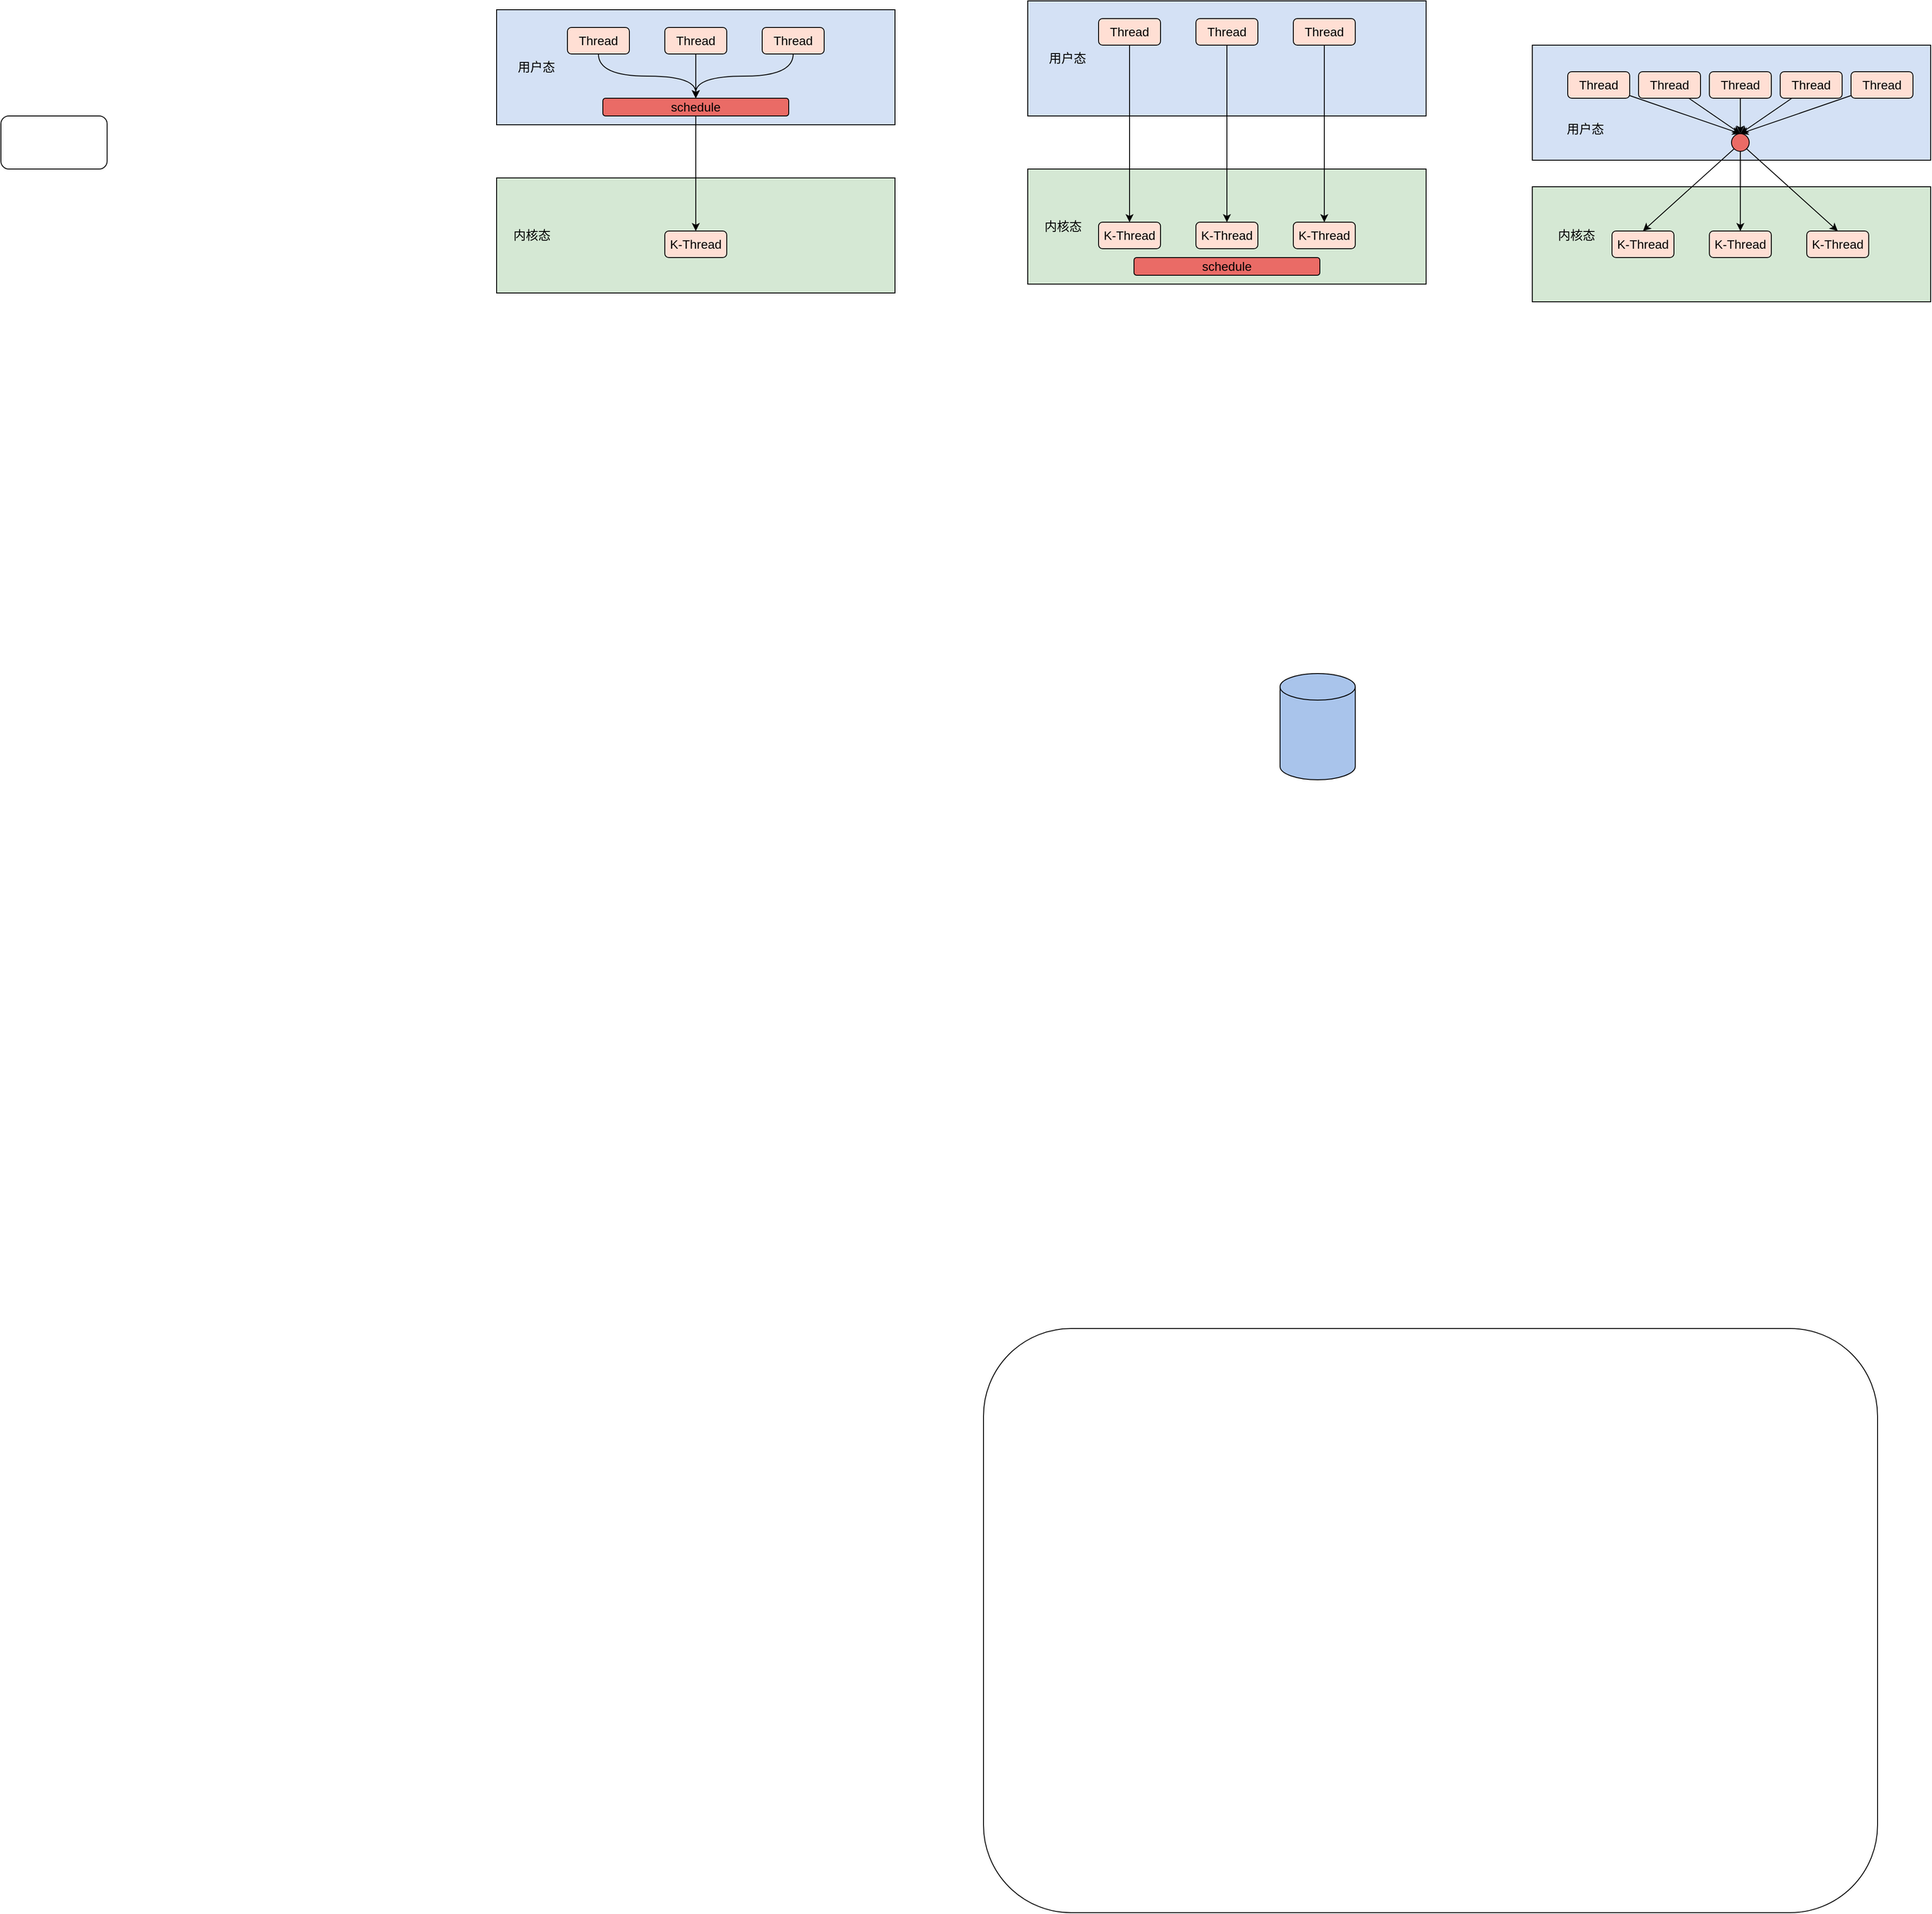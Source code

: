 <mxfile version="17.2.4" type="github">
  <diagram id="9jDq9MyssEpwgQ-kfI7M" name="Page-1">
    <mxGraphModel dx="2173" dy="591" grid="1" gridSize="10" guides="1" tooltips="1" connect="1" arrows="1" fold="1" page="1" pageScale="1" pageWidth="827" pageHeight="1169" math="0" shadow="0">
      <root>
        <mxCell id="0" />
        <mxCell id="1" parent="0" />
        <mxCell id="_KENNYTRMj9vcw94azHn-8" value="" style="rounded=1;whiteSpace=wrap;html=1;fontSize=14;fillColor=#FFFFFF;" vertex="1" parent="1">
          <mxGeometry x="790" y="1660" width="1010" height="660" as="geometry" />
        </mxCell>
        <mxCell id="_KENNYTRMj9vcw94azHn-10" value="" style="rounded=0;whiteSpace=wrap;html=1;fillColor=#D4E1F5;" vertex="1" parent="1">
          <mxGeometry x="240" y="170" width="450" height="130" as="geometry" />
        </mxCell>
        <mxCell id="_KENNYTRMj9vcw94azHn-2" value="" style="rounded=0;whiteSpace=wrap;html=1;fillColor=#D5E8D4;" vertex="1" parent="1">
          <mxGeometry x="240" y="360" width="450" height="130" as="geometry" />
        </mxCell>
        <mxCell id="_KENNYTRMj9vcw94azHn-3" value="" style="rounded=1;whiteSpace=wrap;html=1;fontSize=14;" vertex="1" parent="1">
          <mxGeometry x="-320" y="290" width="120" height="60" as="geometry" />
        </mxCell>
        <mxCell id="_KENNYTRMj9vcw94azHn-18" style="edgeStyle=orthogonalEdgeStyle;curved=1;rounded=0;orthogonalLoop=1;jettySize=auto;html=1;fontSize=14;" edge="1" parent="1" source="_KENNYTRMj9vcw94azHn-4" target="_KENNYTRMj9vcw94azHn-16">
          <mxGeometry relative="1" as="geometry" />
        </mxCell>
        <mxCell id="_KENNYTRMj9vcw94azHn-4" value="Thread" style="rounded=1;whiteSpace=wrap;html=1;fontSize=14;fillColor=#FFDFD4;" vertex="1" parent="1">
          <mxGeometry x="320" y="190" width="70" height="30" as="geometry" />
        </mxCell>
        <mxCell id="_KENNYTRMj9vcw94azHn-19" value="" style="edgeStyle=orthogonalEdgeStyle;curved=1;rounded=0;orthogonalLoop=1;jettySize=auto;html=1;fontSize=14;" edge="1" parent="1" source="_KENNYTRMj9vcw94azHn-5" target="_KENNYTRMj9vcw94azHn-16">
          <mxGeometry relative="1" as="geometry" />
        </mxCell>
        <mxCell id="_KENNYTRMj9vcw94azHn-5" value="Thread" style="rounded=1;whiteSpace=wrap;html=1;fontSize=14;fillColor=#FFDFD4;" vertex="1" parent="1">
          <mxGeometry x="430" y="190" width="70" height="30" as="geometry" />
        </mxCell>
        <mxCell id="_KENNYTRMj9vcw94azHn-20" style="edgeStyle=orthogonalEdgeStyle;curved=1;rounded=0;orthogonalLoop=1;jettySize=auto;html=1;entryX=0.5;entryY=0;entryDx=0;entryDy=0;fontSize=14;" edge="1" parent="1" source="_KENNYTRMj9vcw94azHn-6" target="_KENNYTRMj9vcw94azHn-16">
          <mxGeometry relative="1" as="geometry" />
        </mxCell>
        <mxCell id="_KENNYTRMj9vcw94azHn-6" value="Thread" style="rounded=1;whiteSpace=wrap;html=1;fontSize=14;fillColor=#FFDFD4;" vertex="1" parent="1">
          <mxGeometry x="540" y="190" width="70" height="30" as="geometry" />
        </mxCell>
        <mxCell id="_KENNYTRMj9vcw94azHn-7" value="内核态" style="text;html=1;strokeColor=none;fillColor=none;align=center;verticalAlign=middle;whiteSpace=wrap;rounded=0;fontSize=14;" vertex="1" parent="1">
          <mxGeometry x="250" y="410" width="60" height="30" as="geometry" />
        </mxCell>
        <mxCell id="_KENNYTRMj9vcw94azHn-11" value="用户态" style="text;html=1;strokeColor=none;fillColor=none;align=center;verticalAlign=middle;whiteSpace=wrap;rounded=0;fontSize=14;" vertex="1" parent="1">
          <mxGeometry x="255" y="220" width="60" height="30" as="geometry" />
        </mxCell>
        <mxCell id="_KENNYTRMj9vcw94azHn-12" value="K-Thread" style="rounded=1;whiteSpace=wrap;html=1;fontSize=14;fillColor=#FFDFD4;" vertex="1" parent="1">
          <mxGeometry x="430" y="420" width="70" height="30" as="geometry" />
        </mxCell>
        <mxCell id="_KENNYTRMj9vcw94azHn-21" style="edgeStyle=orthogonalEdgeStyle;curved=1;rounded=0;orthogonalLoop=1;jettySize=auto;html=1;fontSize=14;" edge="1" parent="1" source="_KENNYTRMj9vcw94azHn-16" target="_KENNYTRMj9vcw94azHn-12">
          <mxGeometry relative="1" as="geometry" />
        </mxCell>
        <mxCell id="_KENNYTRMj9vcw94azHn-16" value="schedule" style="rounded=1;whiteSpace=wrap;html=1;fontSize=14;fillColor=#EA6B66;" vertex="1" parent="1">
          <mxGeometry x="360" y="270" width="210" height="20" as="geometry" />
        </mxCell>
        <mxCell id="_KENNYTRMj9vcw94azHn-22" value="" style="rounded=0;whiteSpace=wrap;html=1;fillColor=#D4E1F5;" vertex="1" parent="1">
          <mxGeometry x="840" y="160" width="450" height="130" as="geometry" />
        </mxCell>
        <mxCell id="_KENNYTRMj9vcw94azHn-23" value="" style="rounded=0;whiteSpace=wrap;html=1;fillColor=#D5E8D4;" vertex="1" parent="1">
          <mxGeometry x="840" y="350" width="450" height="130" as="geometry" />
        </mxCell>
        <mxCell id="_KENNYTRMj9vcw94azHn-38" style="edgeStyle=orthogonalEdgeStyle;curved=1;rounded=0;orthogonalLoop=1;jettySize=auto;html=1;fontSize=14;" edge="1" parent="1" source="_KENNYTRMj9vcw94azHn-25" target="_KENNYTRMj9vcw94azHn-36">
          <mxGeometry relative="1" as="geometry" />
        </mxCell>
        <mxCell id="_KENNYTRMj9vcw94azHn-25" value="Thread" style="rounded=1;whiteSpace=wrap;html=1;fontSize=14;fillColor=#FFDFD4;" vertex="1" parent="1">
          <mxGeometry x="920" y="180" width="70" height="30" as="geometry" />
        </mxCell>
        <mxCell id="_KENNYTRMj9vcw94azHn-37" style="edgeStyle=orthogonalEdgeStyle;curved=1;rounded=0;orthogonalLoop=1;jettySize=auto;html=1;fontSize=14;" edge="1" parent="1" source="_KENNYTRMj9vcw94azHn-27" target="_KENNYTRMj9vcw94azHn-32">
          <mxGeometry relative="1" as="geometry" />
        </mxCell>
        <mxCell id="_KENNYTRMj9vcw94azHn-27" value="Thread" style="rounded=1;whiteSpace=wrap;html=1;fontSize=14;fillColor=#FFDFD4;" vertex="1" parent="1">
          <mxGeometry x="1030" y="180" width="70" height="30" as="geometry" />
        </mxCell>
        <mxCell id="_KENNYTRMj9vcw94azHn-40" style="edgeStyle=orthogonalEdgeStyle;curved=1;rounded=0;orthogonalLoop=1;jettySize=auto;html=1;fontSize=14;" edge="1" parent="1" source="_KENNYTRMj9vcw94azHn-29" target="_KENNYTRMj9vcw94azHn-35">
          <mxGeometry relative="1" as="geometry" />
        </mxCell>
        <mxCell id="_KENNYTRMj9vcw94azHn-29" value="Thread" style="rounded=1;whiteSpace=wrap;html=1;fontSize=14;fillColor=#FFDFD4;" vertex="1" parent="1">
          <mxGeometry x="1140" y="180" width="70" height="30" as="geometry" />
        </mxCell>
        <mxCell id="_KENNYTRMj9vcw94azHn-30" value="内核态" style="text;html=1;strokeColor=none;fillColor=none;align=center;verticalAlign=middle;whiteSpace=wrap;rounded=0;fontSize=14;" vertex="1" parent="1">
          <mxGeometry x="850" y="400" width="60" height="30" as="geometry" />
        </mxCell>
        <mxCell id="_KENNYTRMj9vcw94azHn-31" value="用户态" style="text;html=1;strokeColor=none;fillColor=none;align=center;verticalAlign=middle;whiteSpace=wrap;rounded=0;fontSize=14;" vertex="1" parent="1">
          <mxGeometry x="855" y="210" width="60" height="30" as="geometry" />
        </mxCell>
        <mxCell id="_KENNYTRMj9vcw94azHn-32" value="K-Thread" style="rounded=1;whiteSpace=wrap;html=1;fontSize=14;fillColor=#FFDFD4;" vertex="1" parent="1">
          <mxGeometry x="1030" y="410" width="70" height="30" as="geometry" />
        </mxCell>
        <mxCell id="_KENNYTRMj9vcw94azHn-35" value="K-Thread" style="rounded=1;whiteSpace=wrap;html=1;fontSize=14;fillColor=#FFDFD4;" vertex="1" parent="1">
          <mxGeometry x="1140" y="410" width="70" height="30" as="geometry" />
        </mxCell>
        <mxCell id="_KENNYTRMj9vcw94azHn-36" value="K-Thread" style="rounded=1;whiteSpace=wrap;html=1;fontSize=14;fillColor=#FFDFD4;" vertex="1" parent="1">
          <mxGeometry x="920" y="410" width="70" height="30" as="geometry" />
        </mxCell>
        <mxCell id="_KENNYTRMj9vcw94azHn-41" value="schedule" style="rounded=1;whiteSpace=wrap;html=1;fontSize=14;fillColor=#EA6B66;" vertex="1" parent="1">
          <mxGeometry x="960" y="450" width="210" height="20" as="geometry" />
        </mxCell>
        <mxCell id="_KENNYTRMj9vcw94azHn-42" value="" style="rounded=0;whiteSpace=wrap;html=1;fillColor=#D4E1F5;" vertex="1" parent="1">
          <mxGeometry x="1410" y="210" width="450" height="130" as="geometry" />
        </mxCell>
        <mxCell id="_KENNYTRMj9vcw94azHn-43" value="" style="rounded=0;whiteSpace=wrap;html=1;fillColor=#D5E8D4;" vertex="1" parent="1">
          <mxGeometry x="1410" y="370" width="450" height="130" as="geometry" />
        </mxCell>
        <mxCell id="_KENNYTRMj9vcw94azHn-63" style="edgeStyle=none;rounded=0;orthogonalLoop=1;jettySize=auto;html=1;entryX=0.5;entryY=0;entryDx=0;entryDy=0;fontSize=14;" edge="1" parent="1" source="_KENNYTRMj9vcw94azHn-45" target="_KENNYTRMj9vcw94azHn-58">
          <mxGeometry relative="1" as="geometry" />
        </mxCell>
        <mxCell id="_KENNYTRMj9vcw94azHn-45" value="Thread" style="rounded=1;whiteSpace=wrap;html=1;fontSize=14;fillColor=#FFDFD4;" vertex="1" parent="1">
          <mxGeometry x="1450" y="240" width="70" height="30" as="geometry" />
        </mxCell>
        <mxCell id="_KENNYTRMj9vcw94azHn-62" style="edgeStyle=none;rounded=0;orthogonalLoop=1;jettySize=auto;html=1;entryX=0.5;entryY=0;entryDx=0;entryDy=0;fontSize=14;" edge="1" parent="1" source="_KENNYTRMj9vcw94azHn-47" target="_KENNYTRMj9vcw94azHn-58">
          <mxGeometry relative="1" as="geometry" />
        </mxCell>
        <mxCell id="_KENNYTRMj9vcw94azHn-47" value="Thread" style="rounded=1;whiteSpace=wrap;html=1;fontSize=14;fillColor=#FFDFD4;" vertex="1" parent="1">
          <mxGeometry x="1610" y="240" width="70" height="30" as="geometry" />
        </mxCell>
        <mxCell id="_KENNYTRMj9vcw94azHn-65" style="edgeStyle=none;rounded=0;orthogonalLoop=1;jettySize=auto;html=1;entryX=0.5;entryY=0;entryDx=0;entryDy=0;fontSize=14;" edge="1" parent="1" source="_KENNYTRMj9vcw94azHn-49" target="_KENNYTRMj9vcw94azHn-58">
          <mxGeometry relative="1" as="geometry" />
        </mxCell>
        <mxCell id="_KENNYTRMj9vcw94azHn-49" value="Thread" style="rounded=1;whiteSpace=wrap;html=1;fontSize=14;fillColor=#FFDFD4;" vertex="1" parent="1">
          <mxGeometry x="1770" y="240" width="70" height="30" as="geometry" />
        </mxCell>
        <mxCell id="_KENNYTRMj9vcw94azHn-50" value="内核态" style="text;html=1;strokeColor=none;fillColor=none;align=center;verticalAlign=middle;whiteSpace=wrap;rounded=0;fontSize=14;" vertex="1" parent="1">
          <mxGeometry x="1430" y="410" width="60" height="30" as="geometry" />
        </mxCell>
        <mxCell id="_KENNYTRMj9vcw94azHn-51" value="用户态" style="text;html=1;strokeColor=none;fillColor=none;align=center;verticalAlign=middle;whiteSpace=wrap;rounded=0;fontSize=14;" vertex="1" parent="1">
          <mxGeometry x="1440" y="290" width="60" height="30" as="geometry" />
        </mxCell>
        <mxCell id="_KENNYTRMj9vcw94azHn-52" value="K-Thread" style="rounded=1;whiteSpace=wrap;html=1;fontSize=14;fillColor=#FFDFD4;" vertex="1" parent="1">
          <mxGeometry x="1610" y="420" width="70" height="30" as="geometry" />
        </mxCell>
        <mxCell id="_KENNYTRMj9vcw94azHn-53" value="K-Thread" style="rounded=1;whiteSpace=wrap;html=1;fontSize=14;fillColor=#FFDFD4;" vertex="1" parent="1">
          <mxGeometry x="1720" y="420" width="70" height="30" as="geometry" />
        </mxCell>
        <mxCell id="_KENNYTRMj9vcw94azHn-54" value="K-Thread" style="rounded=1;whiteSpace=wrap;html=1;fontSize=14;fillColor=#FFDFD4;" vertex="1" parent="1">
          <mxGeometry x="1500" y="420" width="70" height="30" as="geometry" />
        </mxCell>
        <mxCell id="_KENNYTRMj9vcw94azHn-61" style="edgeStyle=none;rounded=0;orthogonalLoop=1;jettySize=auto;html=1;entryX=0.5;entryY=0;entryDx=0;entryDy=0;fontSize=14;" edge="1" parent="1" source="_KENNYTRMj9vcw94azHn-56" target="_KENNYTRMj9vcw94azHn-58">
          <mxGeometry relative="1" as="geometry" />
        </mxCell>
        <mxCell id="_KENNYTRMj9vcw94azHn-56" value="Thread" style="rounded=1;whiteSpace=wrap;html=1;fontSize=14;fillColor=#FFDFD4;" vertex="1" parent="1">
          <mxGeometry x="1690" y="240" width="70" height="30" as="geometry" />
        </mxCell>
        <mxCell id="_KENNYTRMj9vcw94azHn-59" style="rounded=0;orthogonalLoop=1;jettySize=auto;html=1;entryX=0.5;entryY=0;entryDx=0;entryDy=0;fontSize=14;" edge="1" parent="1" source="_KENNYTRMj9vcw94azHn-57" target="_KENNYTRMj9vcw94azHn-58">
          <mxGeometry relative="1" as="geometry" />
        </mxCell>
        <mxCell id="_KENNYTRMj9vcw94azHn-57" value="Thread" style="rounded=1;whiteSpace=wrap;html=1;fontSize=14;fillColor=#FFDFD4;" vertex="1" parent="1">
          <mxGeometry x="1530" y="240" width="70" height="30" as="geometry" />
        </mxCell>
        <mxCell id="_KENNYTRMj9vcw94azHn-68" style="edgeStyle=none;rounded=0;orthogonalLoop=1;jettySize=auto;html=1;fontSize=14;" edge="1" parent="1" source="_KENNYTRMj9vcw94azHn-58" target="_KENNYTRMj9vcw94azHn-52">
          <mxGeometry relative="1" as="geometry" />
        </mxCell>
        <mxCell id="_KENNYTRMj9vcw94azHn-58" value="" style="ellipse;whiteSpace=wrap;html=1;fontSize=14;fillColor=#EA6B66;" vertex="1" parent="1">
          <mxGeometry x="1635" y="310" width="20" height="20" as="geometry" />
        </mxCell>
        <mxCell id="_KENNYTRMj9vcw94azHn-69" value="" style="endArrow=classic;html=1;rounded=0;fontSize=14;entryX=0.5;entryY=0;entryDx=0;entryDy=0;exitX=0;exitY=1;exitDx=0;exitDy=0;" edge="1" parent="1" source="_KENNYTRMj9vcw94azHn-58" target="_KENNYTRMj9vcw94azHn-54">
          <mxGeometry width="50" height="50" relative="1" as="geometry">
            <mxPoint x="1520" y="390" as="sourcePoint" />
            <mxPoint x="1570" y="340" as="targetPoint" />
          </mxGeometry>
        </mxCell>
        <mxCell id="_KENNYTRMj9vcw94azHn-70" value="" style="endArrow=classic;html=1;rounded=0;fontSize=14;entryX=0.5;entryY=0;entryDx=0;entryDy=0;exitX=1;exitY=1;exitDx=0;exitDy=0;" edge="1" parent="1" source="_KENNYTRMj9vcw94azHn-58" target="_KENNYTRMj9vcw94azHn-53">
          <mxGeometry width="50" height="50" relative="1" as="geometry">
            <mxPoint x="1647.929" y="337.071" as="sourcePoint" />
            <mxPoint x="1545" y="420" as="targetPoint" />
          </mxGeometry>
        </mxCell>
        <mxCell id="_KENNYTRMj9vcw94azHn-71" value="" style="shape=cylinder3;whiteSpace=wrap;html=1;boundedLbl=1;backgroundOutline=1;size=15;fontSize=14;fillColor=#A9C4EB;" vertex="1" parent="1">
          <mxGeometry x="1125" y="920" width="85" height="120" as="geometry" />
        </mxCell>
      </root>
    </mxGraphModel>
  </diagram>
</mxfile>
